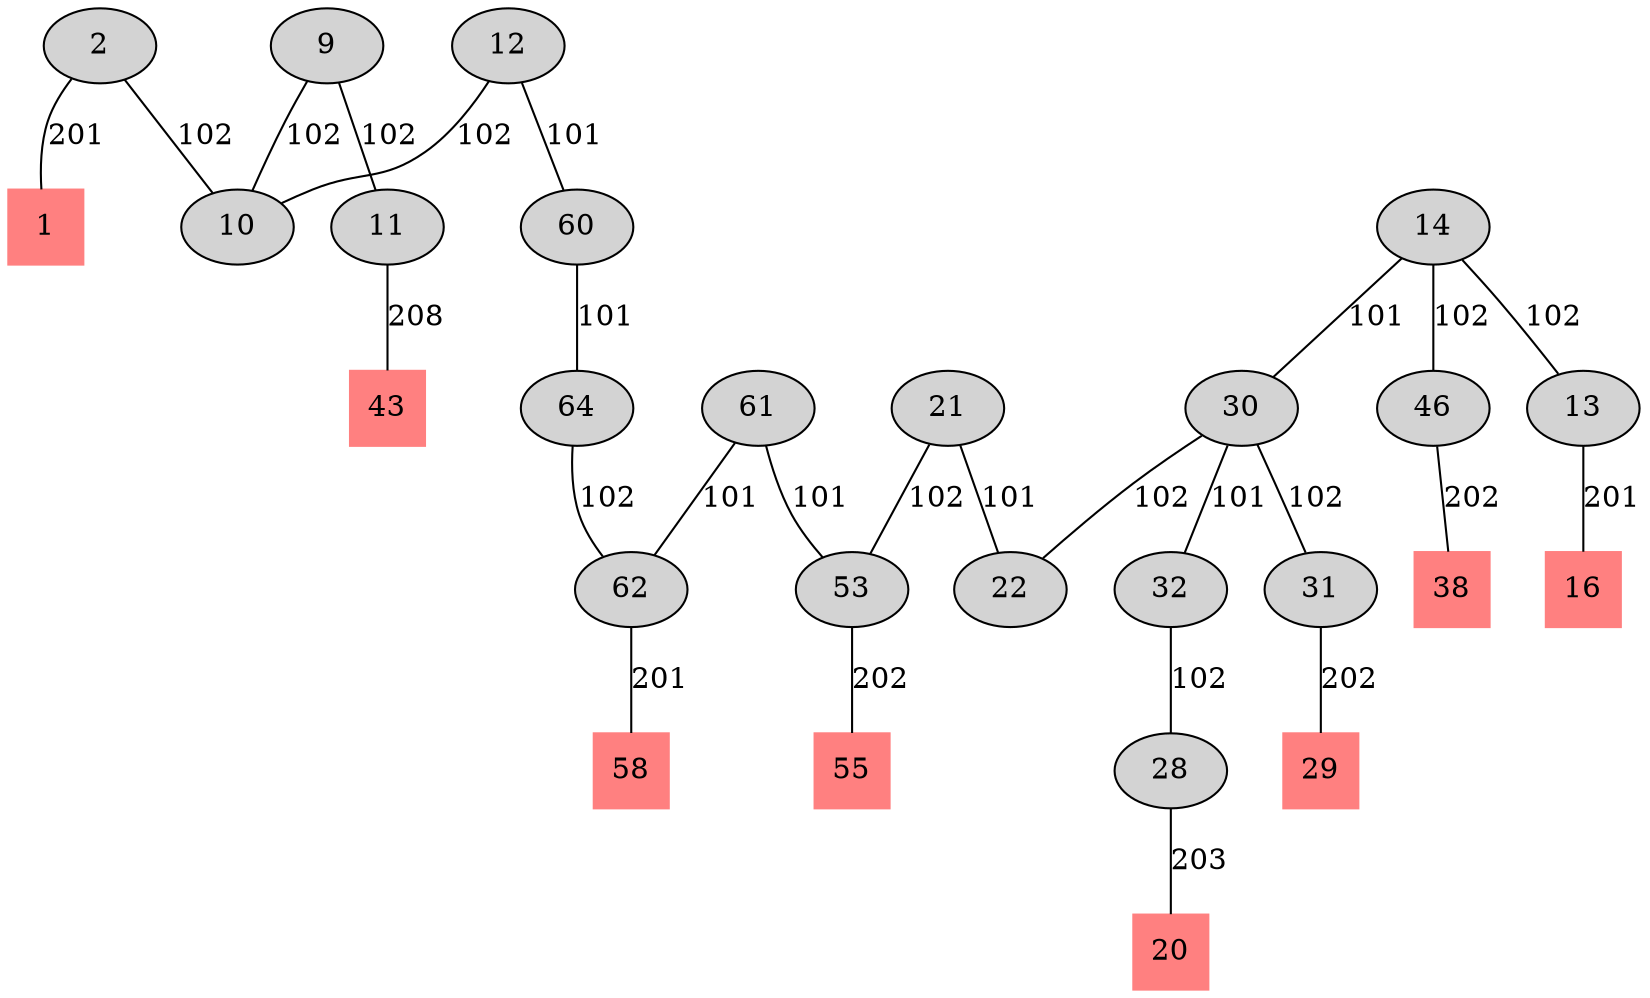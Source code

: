 graph {
node [style=filled];
    2--10 [label=102];
    2--1 [label=201];
    1 [shape=square] [color="0.0 0.5 1.0"];
    9--10 [label=102];
    9--11 [label=102];
    12--60 [label=101];
    12--10 [label=102];
    60--64 [label=101];
    14--30 [label=101];
    14--46 [label=102];
    14--13 [label=102];
    30--32 [label=101];
    30--22 [label=102];
    30--31 [label=102];
    32--28 [label=102];
    64--62 [label=102];
    28--20 [label=203];
    20 [shape=square] [color="0.0 0.5 1.0"];
    21--22 [label=101];
    21--53 [label=102];
    61--62 [label=101];
    61--53 [label=101];
    62--58 [label=201];
    58 [shape=square] [color="0.0 0.5 1.0"];
    53--55 [label=202];
    55 [shape=square] [color="0.0 0.5 1.0"];
    46--38 [label=202];
    38 [shape=square] [color="0.0 0.5 1.0"];
    11--43 [label=208];
    43 [shape=square] [color="0.0 0.5 1.0"];
    13--16 [label=201];
    16 [shape=square] [color="0.0 0.5 1.0"];
    31--29 [label=202];
    29 [shape=square] [color="0.0 0.5 1.0"];
}